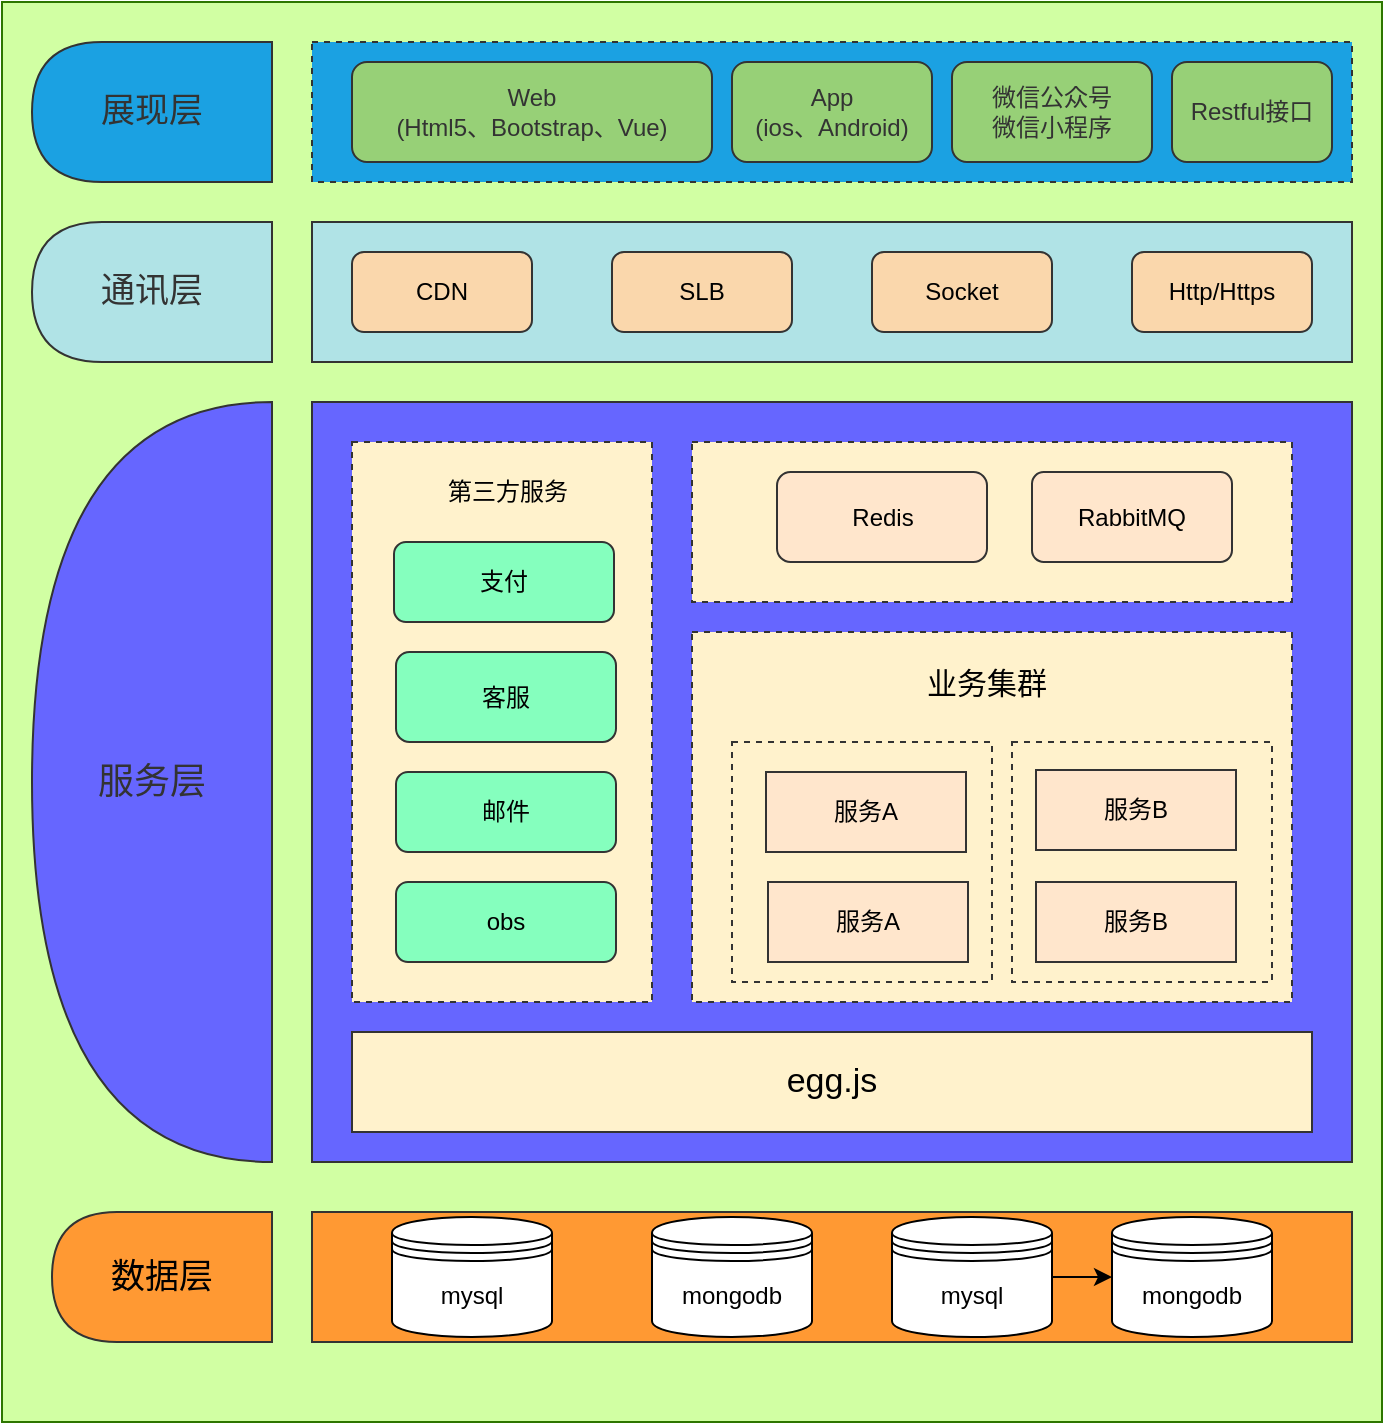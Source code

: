 <mxfile version="16.2.2" type="github">
  <diagram id="OgrTKNN4BAimMB1fzx9E" name="Page-1">
    <mxGraphModel dx="923" dy="518" grid="1" gridSize="10" guides="1" tooltips="1" connect="1" arrows="1" fold="1" page="1" pageScale="1" pageWidth="827" pageHeight="1169" math="0" shadow="0">
      <root>
        <mxCell id="0" />
        <mxCell id="1" parent="0" />
        <mxCell id="spjSdj0qYtbGVGtpy44G-3" value="" style="rounded=0;whiteSpace=wrap;align=center;html=1;labelBackgroundColor=none;fillColor=#D1FFA3;strokeColor=#2D7600;fontColor=#ffffff;" vertex="1" parent="1">
          <mxGeometry x="115" y="70" width="690" height="710" as="geometry" />
        </mxCell>
        <mxCell id="spjSdj0qYtbGVGtpy44G-16" value="" style="rounded=0;whiteSpace=wrap;html=1;labelBackgroundColor=none;fillColor=#6666FF;fontColor=#ffffff;strokeColor=#333333;" vertex="1" parent="1">
          <mxGeometry x="270" y="270" width="520" height="380" as="geometry" />
        </mxCell>
        <mxCell id="spjSdj0qYtbGVGtpy44G-75" value="" style="rounded=0;whiteSpace=wrap;html=1;labelBackgroundColor=none;strokeWidth=1;fillColor=#fff2cc;dashed=1;strokeColor=#333333;" vertex="1" parent="1">
          <mxGeometry x="460" y="385" width="300" height="185" as="geometry" />
        </mxCell>
        <mxCell id="spjSdj0qYtbGVGtpy44G-4" value="" style="rounded=0;whiteSpace=wrap;html=1;fillColor=#FF9933;fontColor=#000000;strokeColor=#333333;" vertex="1" parent="1">
          <mxGeometry x="270" y="675" width="520" height="65" as="geometry" />
        </mxCell>
        <mxCell id="spjSdj0qYtbGVGtpy44G-7" value="mysql" style="shape=datastore;whiteSpace=wrap;html=1;" vertex="1" parent="1">
          <mxGeometry x="310" y="677.5" width="80" height="60" as="geometry" />
        </mxCell>
        <mxCell id="spjSdj0qYtbGVGtpy44G-73" value="" style="edgeStyle=orthogonalEdgeStyle;rounded=0;orthogonalLoop=1;jettySize=auto;html=1;" edge="1" parent="1" source="spjSdj0qYtbGVGtpy44G-8" target="spjSdj0qYtbGVGtpy44G-10">
          <mxGeometry relative="1" as="geometry" />
        </mxCell>
        <mxCell id="spjSdj0qYtbGVGtpy44G-8" value="&lt;span&gt;mysql&lt;/span&gt;" style="shape=datastore;whiteSpace=wrap;html=1;" vertex="1" parent="1">
          <mxGeometry x="560" y="677.5" width="80" height="60" as="geometry" />
        </mxCell>
        <mxCell id="spjSdj0qYtbGVGtpy44G-9" value="mongodb" style="shape=datastore;whiteSpace=wrap;html=1;" vertex="1" parent="1">
          <mxGeometry x="440" y="677.5" width="80" height="60" as="geometry" />
        </mxCell>
        <mxCell id="spjSdj0qYtbGVGtpy44G-10" value="&lt;span&gt;mongodb&lt;/span&gt;" style="shape=datastore;whiteSpace=wrap;html=1;" vertex="1" parent="1">
          <mxGeometry x="670" y="677.5" width="80" height="60" as="geometry" />
        </mxCell>
        <mxCell id="spjSdj0qYtbGVGtpy44G-14" value="&lt;font style=&quot;font-size: 17px&quot;&gt;数据层&lt;/font&gt;" style="shape=delay;whiteSpace=wrap;html=1;labelBackgroundColor=none;direction=west;fillColor=#FF9933;fontColor=#000000;strokeColor=#333333;" vertex="1" parent="1">
          <mxGeometry x="140" y="675" width="110" height="65" as="geometry" />
        </mxCell>
        <mxCell id="spjSdj0qYtbGVGtpy44G-23" value="&lt;font color=&quot;#333333&quot; style=&quot;font-size: 17px&quot;&gt;通讯层&lt;/font&gt;" style="shape=delay;whiteSpace=wrap;html=1;labelBackgroundColor=none;direction=west;fillColor=#b0e3e6;strokeColor=#333333;" vertex="1" parent="1">
          <mxGeometry x="130" y="180" width="120" height="70" as="geometry" />
        </mxCell>
        <mxCell id="spjSdj0qYtbGVGtpy44G-25" value="&lt;font color=&quot;#333333&quot; style=&quot;font-size: 17px&quot;&gt;展现层&lt;/font&gt;" style="shape=delay;whiteSpace=wrap;html=1;labelBackgroundColor=none;direction=west;fillColor=#1ba1e2;fontColor=#ffffff;strokeColor=#333333;" vertex="1" parent="1">
          <mxGeometry x="130" y="90" width="120" height="70" as="geometry" />
        </mxCell>
        <mxCell id="spjSdj0qYtbGVGtpy44G-26" value="&lt;font color=&quot;#333333&quot; style=&quot;font-size: 18px&quot;&gt;服务层&lt;/font&gt;" style="shape=delay;whiteSpace=wrap;html=1;labelBackgroundColor=none;direction=west;fillColor=#6666FF;fontColor=#ffffff;strokeColor=#333333;" vertex="1" parent="1">
          <mxGeometry x="130" y="270" width="120" height="380" as="geometry" />
        </mxCell>
        <mxCell id="spjSdj0qYtbGVGtpy44G-27" value="" style="rounded=0;whiteSpace=wrap;html=1;labelBackgroundColor=none;fillColor=#b0e3e6;strokeColor=#333333;" vertex="1" parent="1">
          <mxGeometry x="270" y="180" width="520" height="70" as="geometry" />
        </mxCell>
        <mxCell id="spjSdj0qYtbGVGtpy44G-28" value="CDN" style="rounded=1;whiteSpace=wrap;html=1;labelBackgroundColor=none;fillColor=#fad7ac;strokeColor=#333333;" vertex="1" parent="1">
          <mxGeometry x="290" y="195" width="90" height="40" as="geometry" />
        </mxCell>
        <mxCell id="spjSdj0qYtbGVGtpy44G-29" value="" style="rounded=0;whiteSpace=wrap;html=1;labelBackgroundColor=none;dashed=1;strokeWidth=1;fillColor=#1ba1e2;fontColor=#ffffff;strokeColor=#333333;" vertex="1" parent="1">
          <mxGeometry x="270" y="90" width="520" height="70" as="geometry" />
        </mxCell>
        <mxCell id="spjSdj0qYtbGVGtpy44G-31" value="Socket" style="rounded=1;whiteSpace=wrap;html=1;labelBackgroundColor=none;fillColor=#fad7ac;strokeColor=#333333;" vertex="1" parent="1">
          <mxGeometry x="550" y="195" width="90" height="40" as="geometry" />
        </mxCell>
        <mxCell id="spjSdj0qYtbGVGtpy44G-32" value="SLB" style="rounded=1;whiteSpace=wrap;html=1;labelBackgroundColor=none;fillColor=#fad7ac;strokeColor=#333333;" vertex="1" parent="1">
          <mxGeometry x="420" y="195" width="90" height="40" as="geometry" />
        </mxCell>
        <mxCell id="spjSdj0qYtbGVGtpy44G-33" value="&lt;font color=&quot;#333333&quot;&gt;Restful接口&lt;/font&gt;" style="rounded=1;whiteSpace=wrap;html=1;labelBackgroundColor=none;fillColor=#97D077;fontColor=#ffffff;strokeColor=#333333;" vertex="1" parent="1">
          <mxGeometry x="700" y="100" width="80" height="50" as="geometry" />
        </mxCell>
        <mxCell id="spjSdj0qYtbGVGtpy44G-34" value="&lt;font color=&quot;#333333&quot;&gt;微信公众号&lt;br&gt;微信小程序&lt;/font&gt;" style="rounded=1;whiteSpace=wrap;html=1;labelBackgroundColor=none;fillColor=#97D077;fontColor=#ffffff;strokeColor=#333333;" vertex="1" parent="1">
          <mxGeometry x="590" y="100" width="100" height="50" as="geometry" />
        </mxCell>
        <mxCell id="spjSdj0qYtbGVGtpy44G-35" value="&lt;font color=&quot;#333333&quot;&gt;App&lt;br&gt;(ios、Android)&lt;/font&gt;" style="rounded=1;whiteSpace=wrap;html=1;labelBackgroundColor=none;fillColor=#97D077;fontColor=#ffffff;strokeColor=#333333;" vertex="1" parent="1">
          <mxGeometry x="480" y="100" width="100" height="50" as="geometry" />
        </mxCell>
        <mxCell id="spjSdj0qYtbGVGtpy44G-36" value="&lt;font color=&quot;#333333&quot;&gt;Web&lt;br&gt;(Html5、Bootstrap、Vue)&lt;/font&gt;" style="rounded=1;whiteSpace=wrap;html=1;labelBackgroundColor=none;fillColor=#97D077;fontColor=#ffffff;strokeColor=#333333;" vertex="1" parent="1">
          <mxGeometry x="290" y="100" width="180" height="50" as="geometry" />
        </mxCell>
        <mxCell id="spjSdj0qYtbGVGtpy44G-37" value="Http/Https" style="rounded=1;whiteSpace=wrap;html=1;labelBackgroundColor=none;strokeWidth=1;fillColor=#fad7ac;strokeColor=#333333;" vertex="1" parent="1">
          <mxGeometry x="680" y="195" width="90" height="40" as="geometry" />
        </mxCell>
        <mxCell id="spjSdj0qYtbGVGtpy44G-39" value="&lt;font style=&quot;font-size: 17px&quot;&gt;egg.js&lt;/font&gt;" style="rounded=0;whiteSpace=wrap;html=1;labelBackgroundColor=none;strokeWidth=1;fillColor=#fff2cc;strokeColor=#333333;" vertex="1" parent="1">
          <mxGeometry x="290" y="585" width="480" height="50" as="geometry" />
        </mxCell>
        <mxCell id="spjSdj0qYtbGVGtpy44G-40" value="" style="rounded=0;whiteSpace=wrap;html=1;labelBackgroundColor=none;strokeWidth=1;fillColor=#fff2cc;strokeColor=#333333;dashed=1;" vertex="1" parent="1">
          <mxGeometry x="620" y="440" width="130" height="120" as="geometry" />
        </mxCell>
        <mxCell id="spjSdj0qYtbGVGtpy44G-49" value="" style="rounded=0;whiteSpace=wrap;html=1;labelBackgroundColor=none;strokeWidth=1;dashed=1;fillColor=#fff2cc;strokeColor=#333333;" vertex="1" parent="1">
          <mxGeometry x="480" y="440" width="130" height="120" as="geometry" />
        </mxCell>
        <mxCell id="spjSdj0qYtbGVGtpy44G-53" value="" style="rounded=0;whiteSpace=wrap;html=1;labelBackgroundColor=none;strokeWidth=1;dashed=1;fillColor=#fff2cc;strokeColor=#333333;" vertex="1" parent="1">
          <mxGeometry x="290" y="290" width="150" height="280" as="geometry" />
        </mxCell>
        <mxCell id="spjSdj0qYtbGVGtpy44G-54" value="&lt;span&gt;服务A&lt;/span&gt;" style="rounded=0;whiteSpace=wrap;html=1;labelBackgroundColor=none;strokeWidth=1;fillColor=#ffe6cc;strokeColor=#333333;" vertex="1" parent="1">
          <mxGeometry x="498" y="510" width="100" height="40" as="geometry" />
        </mxCell>
        <mxCell id="spjSdj0qYtbGVGtpy44G-55" value="&lt;span&gt;服务B&lt;/span&gt;" style="rounded=0;whiteSpace=wrap;html=1;labelBackgroundColor=none;strokeWidth=1;fillColor=#ffe6cc;strokeColor=#333333;" vertex="1" parent="1">
          <mxGeometry x="632" y="510" width="100" height="40" as="geometry" />
        </mxCell>
        <mxCell id="spjSdj0qYtbGVGtpy44G-56" value="服务A" style="rounded=0;whiteSpace=wrap;html=1;labelBackgroundColor=none;strokeWidth=1;fillColor=#ffe6cc;strokeColor=#333333;" vertex="1" parent="1">
          <mxGeometry x="497" y="455" width="100" height="40" as="geometry" />
        </mxCell>
        <mxCell id="spjSdj0qYtbGVGtpy44G-57" value="服务B" style="rounded=0;whiteSpace=wrap;html=1;labelBackgroundColor=none;strokeWidth=1;fillColor=#ffe6cc;strokeColor=#333333;" vertex="1" parent="1">
          <mxGeometry x="632" y="454" width="100" height="40" as="geometry" />
        </mxCell>
        <mxCell id="spjSdj0qYtbGVGtpy44G-62" value="" style="rounded=0;whiteSpace=wrap;html=1;labelBackgroundColor=none;strokeWidth=1;dashed=1;fillColor=#fff2cc;strokeColor=#333333;" vertex="1" parent="1">
          <mxGeometry x="460" y="290" width="300" height="80" as="geometry" />
        </mxCell>
        <mxCell id="spjSdj0qYtbGVGtpy44G-63" value="RabbitMQ" style="rounded=1;whiteSpace=wrap;html=1;labelBackgroundColor=none;strokeWidth=1;arcSize=13;fillColor=#ffe6cc;strokeColor=#333333;" vertex="1" parent="1">
          <mxGeometry x="630" y="305" width="100" height="45" as="geometry" />
        </mxCell>
        <mxCell id="spjSdj0qYtbGVGtpy44G-64" value="Redis" style="rounded=1;whiteSpace=wrap;html=1;labelBackgroundColor=none;strokeWidth=1;fillColor=#ffe6cc;strokeColor=#333333;" vertex="1" parent="1">
          <mxGeometry x="502.5" y="305" width="105" height="45" as="geometry" />
        </mxCell>
        <mxCell id="spjSdj0qYtbGVGtpy44G-66" value="第三方服务" style="rounded=0;whiteSpace=wrap;html=1;labelBackgroundColor=none;strokeWidth=1;strokeColor=none;fillColor=#fff2cc;" vertex="1" parent="1">
          <mxGeometry x="308" y="300" width="120" height="30" as="geometry" />
        </mxCell>
        <mxCell id="spjSdj0qYtbGVGtpy44G-67" value="obs" style="rounded=1;whiteSpace=wrap;html=1;labelBackgroundColor=none;strokeWidth=1;fillColor=#85FFBE;strokeColor=#333333;" vertex="1" parent="1">
          <mxGeometry x="312" y="510" width="110" height="40" as="geometry" />
        </mxCell>
        <mxCell id="spjSdj0qYtbGVGtpy44G-68" value="邮件" style="rounded=1;whiteSpace=wrap;html=1;labelBackgroundColor=none;strokeWidth=1;fillColor=#85FFBE;strokeColor=#333333;" vertex="1" parent="1">
          <mxGeometry x="312" y="455" width="110" height="40" as="geometry" />
        </mxCell>
        <mxCell id="spjSdj0qYtbGVGtpy44G-69" value="客服" style="rounded=1;whiteSpace=wrap;html=1;labelBackgroundColor=none;strokeWidth=1;fillColor=#85FFBE;strokeColor=#333333;" vertex="1" parent="1">
          <mxGeometry x="312" y="395" width="110" height="45" as="geometry" />
        </mxCell>
        <mxCell id="spjSdj0qYtbGVGtpy44G-70" value="支付" style="rounded=1;whiteSpace=wrap;html=1;labelBackgroundColor=none;strokeWidth=1;fillColor=#85FFBE;strokeColor=#333333;" vertex="1" parent="1">
          <mxGeometry x="311" y="340" width="110" height="40" as="geometry" />
        </mxCell>
        <mxCell id="spjSdj0qYtbGVGtpy44G-71" value="&lt;font style=&quot;font-size: 15px&quot;&gt;业务集群&lt;/font&gt;" style="rounded=0;whiteSpace=wrap;html=1;labelBackgroundColor=none;strokeWidth=1;strokeColor=none;fillColor=#fff2cc;" vertex="1" parent="1">
          <mxGeometry x="485" y="390" width="245" height="40" as="geometry" />
        </mxCell>
      </root>
    </mxGraphModel>
  </diagram>
</mxfile>
